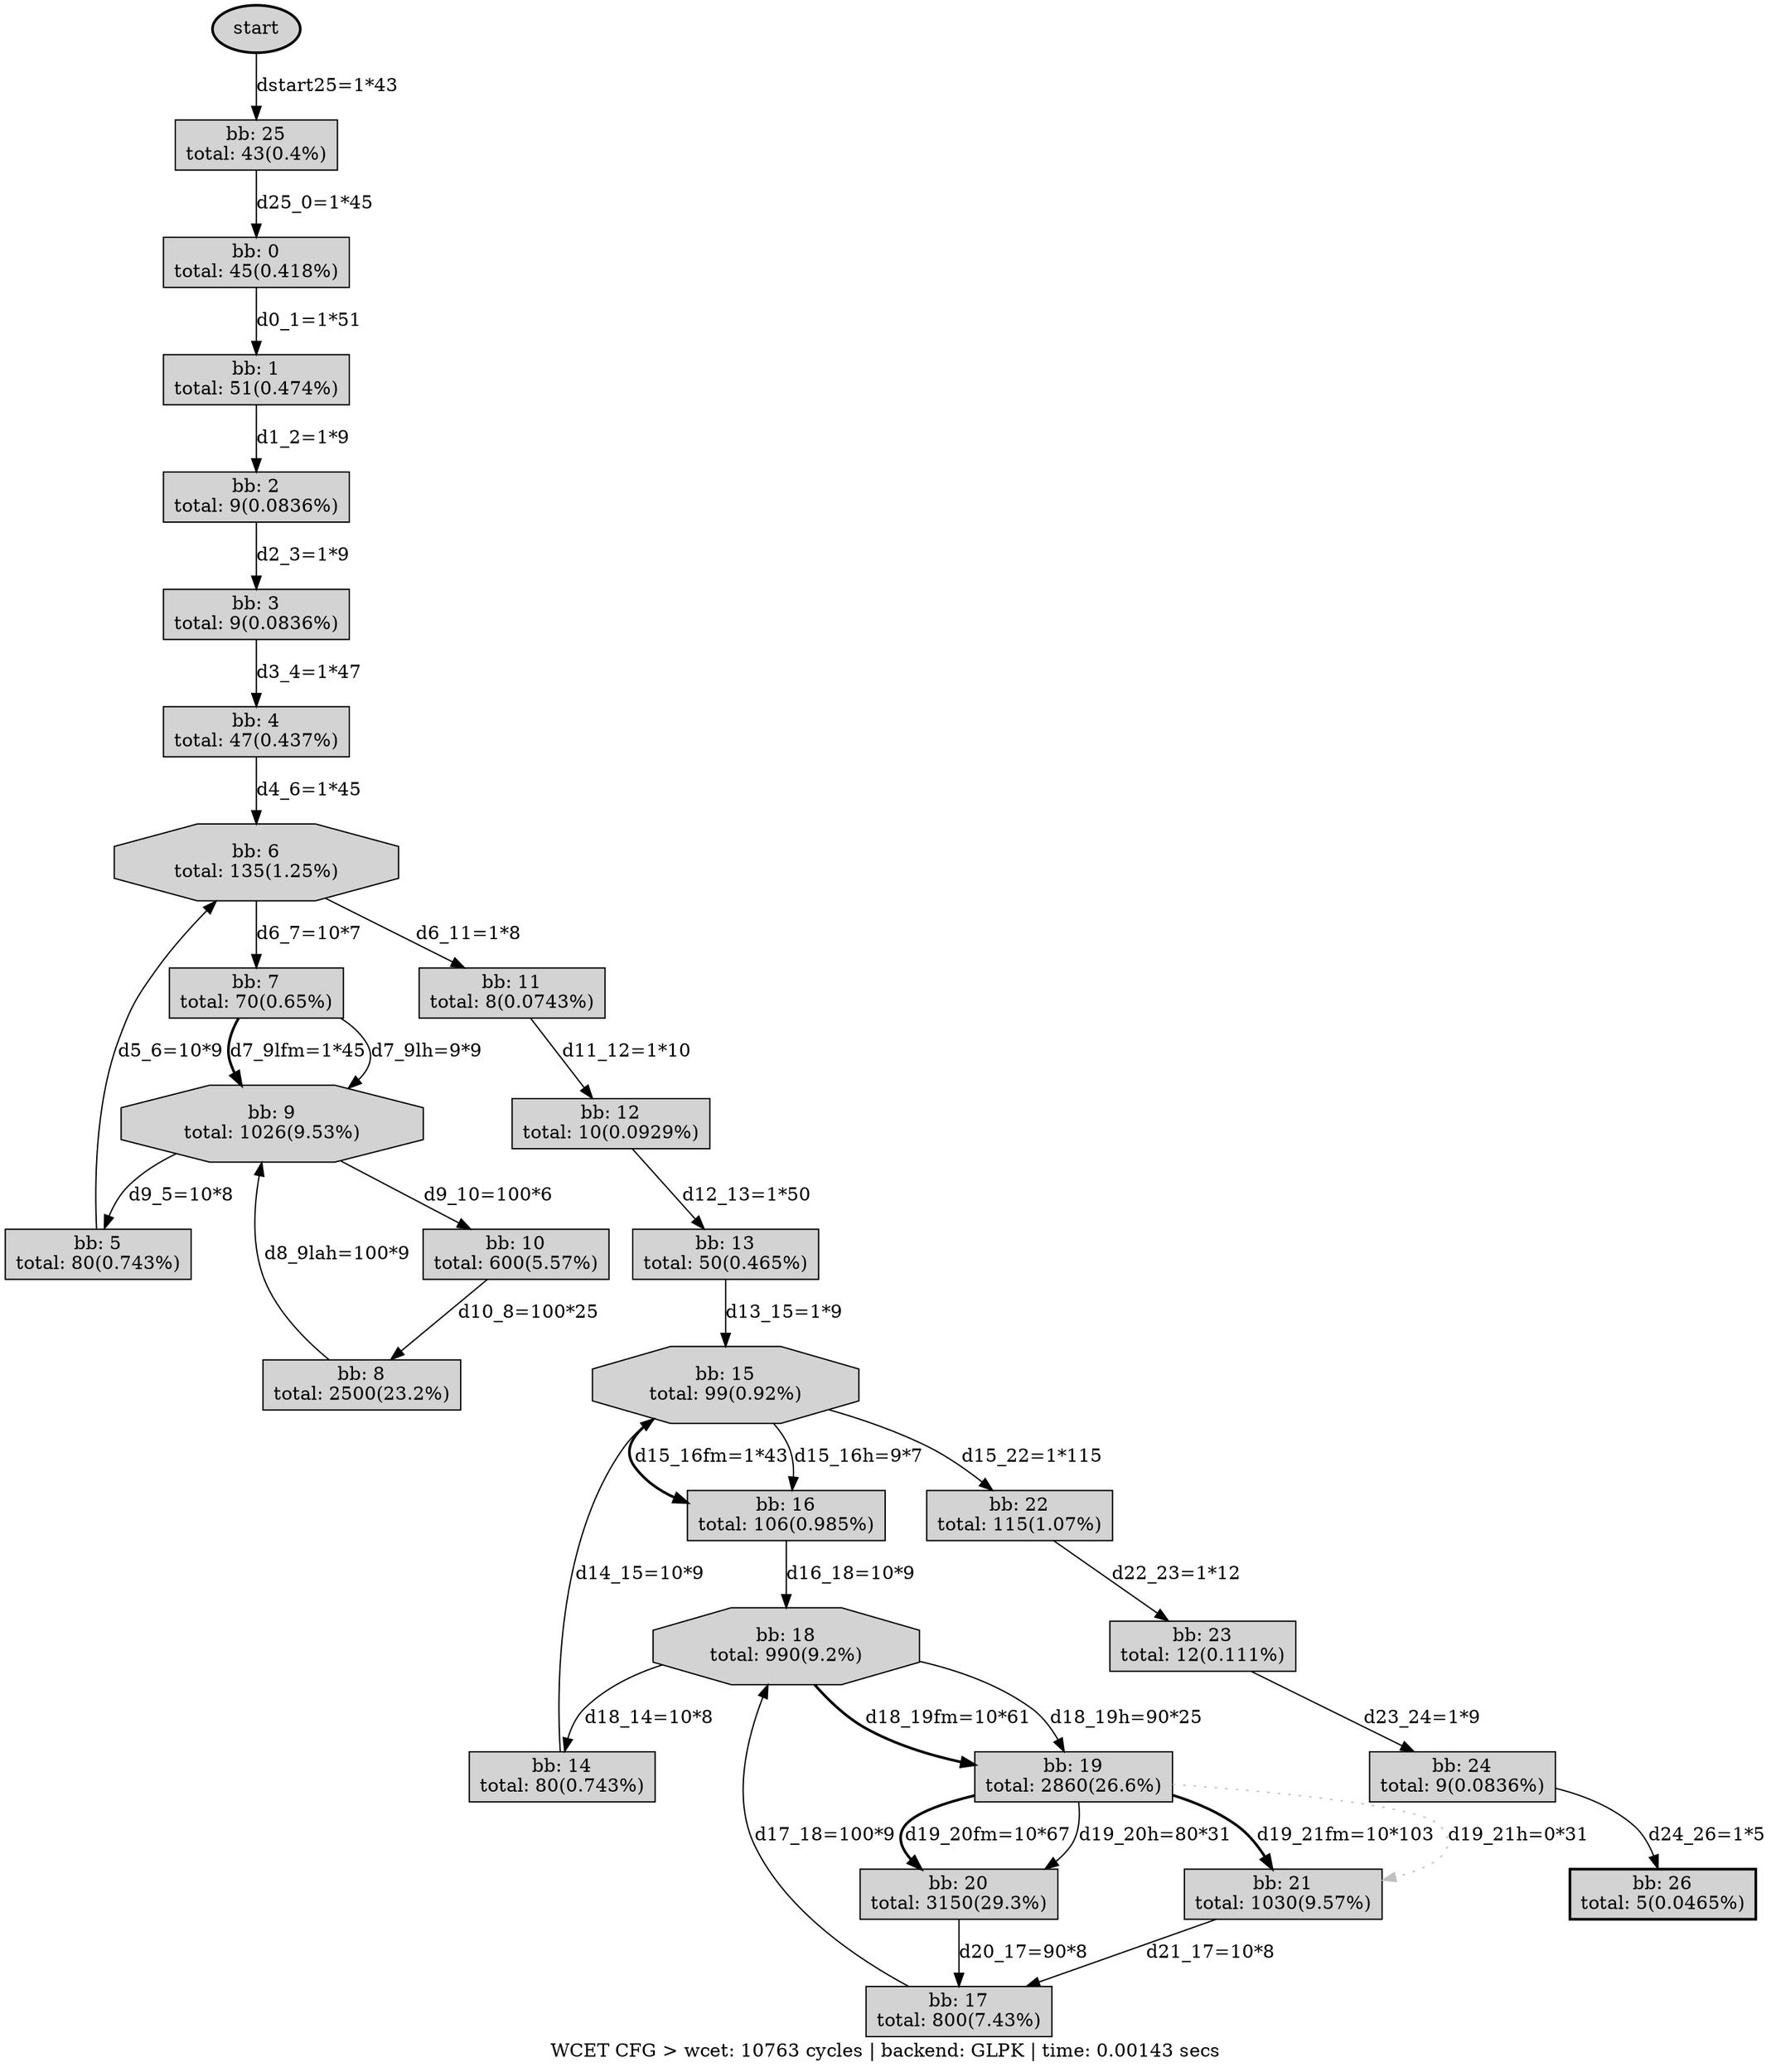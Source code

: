 digraph G {
		label = "WCET CFG > wcet: 10763 cycles | backend: GLPK | time: 0.00143 secs" splines=true overlap=false
		"start" [ style = "filled, bold" ]
		"0" [ label = "bb: 0\ntotal: 45(0.418%)" style = "filled,solid" shape = "box"]
		"1" [ label = "bb: 1\ntotal: 51(0.474%)" style = "filled,solid" shape = "box"]
		"2" [ label = "bb: 2\ntotal: 9(0.0836%)" style = "filled,solid" shape = "box"]
		"3" [ label = "bb: 3\ntotal: 9(0.0836%)" style = "filled,solid" shape = "box"]
		"4" [ label = "bb: 4\ntotal: 47(0.437%)" style = "filled,solid" shape = "box"]
		"5" [ label = "bb: 5\ntotal: 80(0.743%)" style = "filled,solid" shape = "box"]
		"6" [ label = "bb: 6\ntotal: 135(1.25%)" style = "filled,solid" shape = "octagon"]
		"7" [ label = "bb: 7\ntotal: 70(0.65%)" style = "filled,solid" shape = "box"]
		"8" [ label = "bb: 8\ntotal: 2500(23.2%)" style = "filled,solid" shape = "box"]
		"9" [ label = "bb: 9\ntotal: 1026(9.53%)" style = "filled,solid" shape = "octagon"]
		"10" [ label = "bb: 10\ntotal: 600(5.57%)" style = "filled,solid" shape = "box"]
		"11" [ label = "bb: 11\ntotal: 8(0.0743%)" style = "filled,solid" shape = "box"]
		"12" [ label = "bb: 12\ntotal: 10(0.0929%)" style = "filled,solid" shape = "box"]
		"13" [ label = "bb: 13\ntotal: 50(0.465%)" style = "filled,solid" shape = "box"]
		"14" [ label = "bb: 14\ntotal: 80(0.743%)" style = "filled,solid" shape = "box"]
		"15" [ label = "bb: 15\ntotal: 99(0.92%)" style = "filled,solid" shape = "octagon"]
		"16" [ label = "bb: 16\ntotal: 106(0.985%)" style = "filled,solid" shape = "box"]
		"17" [ label = "bb: 17\ntotal: 800(7.43%)" style = "filled,solid" shape = "box"]
		"18" [ label = "bb: 18\ntotal: 990(9.2%)" style = "filled,solid" shape = "octagon"]
		"19" [ label = "bb: 19\ntotal: 2860(26.6%)" style = "filled,solid" shape = "box"]
		"20" [ label = "bb: 20\ntotal: 3150(29.3%)" style = "filled,solid" shape = "box"]
		"21" [ label = "bb: 21\ntotal: 1030(9.57%)" style = "filled,solid" shape = "box"]
		"22" [ label = "bb: 22\ntotal: 115(1.07%)" style = "filled,solid" shape = "box"]
		"23" [ label = "bb: 23\ntotal: 12(0.111%)" style = "filled,solid" shape = "box"]
		"24" [ label = "bb: 24\ntotal: 9(0.0836%)" style = "filled,solid" shape = "box"]
		"25" [ label = "bb: 25\ntotal: 43(0.4%)" style = "filled,solid" shape = "box"]
		"26" [ label = "bb: 26\ntotal: 5(0.0465%)" style = "filled,bold" shape = "box"]
		25 -> 0 [label="d25_0=1*45"style=solid]
		0 -> 1 [label="d0_1=1*51"style=solid]
		1 -> 2 [label="d1_2=1*9"style=solid]
		2 -> 3 [label="d2_3=1*9"style=solid]
		3 -> 4 [label="d3_4=1*47"style=solid]
		9 -> 5 [label="d9_5=10*8"style=solid]
		4 -> 6 [label="d4_6=1*45"style=solid]
		5 -> 6 [label="d5_6=10*9"style=solid]
		6 -> 7 [label="d6_7=10*7"style=solid]
		10 -> 8 [label="d10_8=100*25"style=solid]
		7 -> 9 [label="d7_9lfm=1*45"style=bold]
		7 -> 9 [label="d7_9lh=9*9"style=solid]
		8 -> 9 [label="d8_9lah=100*9"style=solid]
		9 -> 10 [label="d9_10=100*6"style=solid]
		6 -> 11 [label="d6_11=1*8"style=solid]
		11 -> 12 [label="d11_12=1*10"style=solid]
		12 -> 13 [label="d12_13=1*50"style=solid]
		18 -> 14 [label="d18_14=10*8"style=solid]
		13 -> 15 [label="d13_15=1*9"style=solid]
		14 -> 15 [label="d14_15=10*9"style=solid]
		15 -> 16 [label="d15_16fm=1*43"style=bold]
		15 -> 16 [label="d15_16h=9*7"style=solid]
		20 -> 17 [label="d20_17=90*8"style=solid]
		21 -> 17 [label="d21_17=10*8"style=solid]
		16 -> 18 [label="d16_18=10*9"style=solid]
		17 -> 18 [label="d17_18=100*9"style=solid]
		18 -> 19 [label="d18_19fm=10*61"style=bold]
		18 -> 19 [label="d18_19h=90*25"style=solid]
		19 -> 20 [label="d19_20fm=10*67"style=bold]
		19 -> 20 [label="d19_20h=80*31"style=solid]
		19 -> 21 [label="d19_21fm=10*103"style=bold]
		19 -> 21 [label="d19_21h=0*31"style=dotted, color=grey]
		15 -> 22 [label="d15_22=1*115"style=solid]
		22 -> 23 [label="d22_23=1*12"style=solid]
		23 -> 24 [label="d23_24=1*9"style=solid]
		start -> 25 [label="dstart25=1*43"style=solid]
		24 -> 26 [label="d24_26=1*5"style=solid]
}

